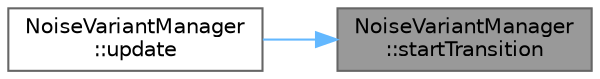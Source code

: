 digraph "NoiseVariantManager::startTransition"
{
 // INTERACTIVE_SVG=YES
 // LATEX_PDF_SIZE
  bgcolor="transparent";
  edge [fontname=Helvetica,fontsize=10,labelfontname=Helvetica,labelfontsize=10];
  node [fontname=Helvetica,fontsize=10,shape=box,height=0.2,width=0.4];
  rankdir="RL";
  Node1 [id="Node000001",label="NoiseVariantManager\l::startTransition",height=0.2,width=0.4,color="gray40", fillcolor="grey60", style="filled", fontcolor="black",tooltip=" "];
  Node1 -> Node2 [id="edge1_Node000001_Node000002",dir="back",color="steelblue1",style="solid",tooltip=" "];
  Node2 [id="Node000002",label="NoiseVariantManager\l::update",height=0.2,width=0.4,color="grey40", fillcolor="white", style="filled",URL="$d5/d14/class_noise_variant_manager_a9b2c7be16890233748b72be994e61cb4.html#a9b2c7be16890233748b72be994e61cb4",tooltip=" "];
}

